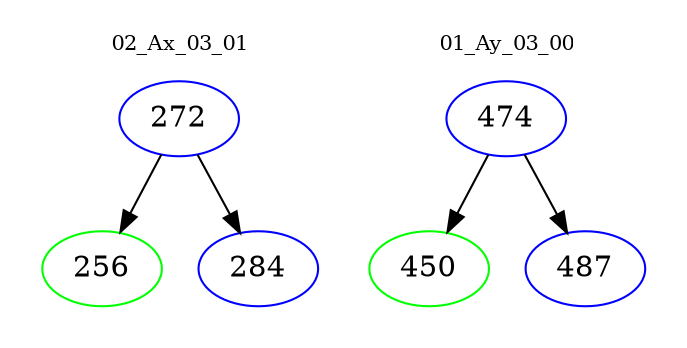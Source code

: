 digraph{
subgraph cluster_0 {
color = white
label = "02_Ax_03_01";
fontsize=10;
T0_272 [label="272", color="blue"]
T0_272 -> T0_256 [color="black"]
T0_256 [label="256", color="green"]
T0_272 -> T0_284 [color="black"]
T0_284 [label="284", color="blue"]
}
subgraph cluster_1 {
color = white
label = "01_Ay_03_00";
fontsize=10;
T1_474 [label="474", color="blue"]
T1_474 -> T1_450 [color="black"]
T1_450 [label="450", color="green"]
T1_474 -> T1_487 [color="black"]
T1_487 [label="487", color="blue"]
}
}
